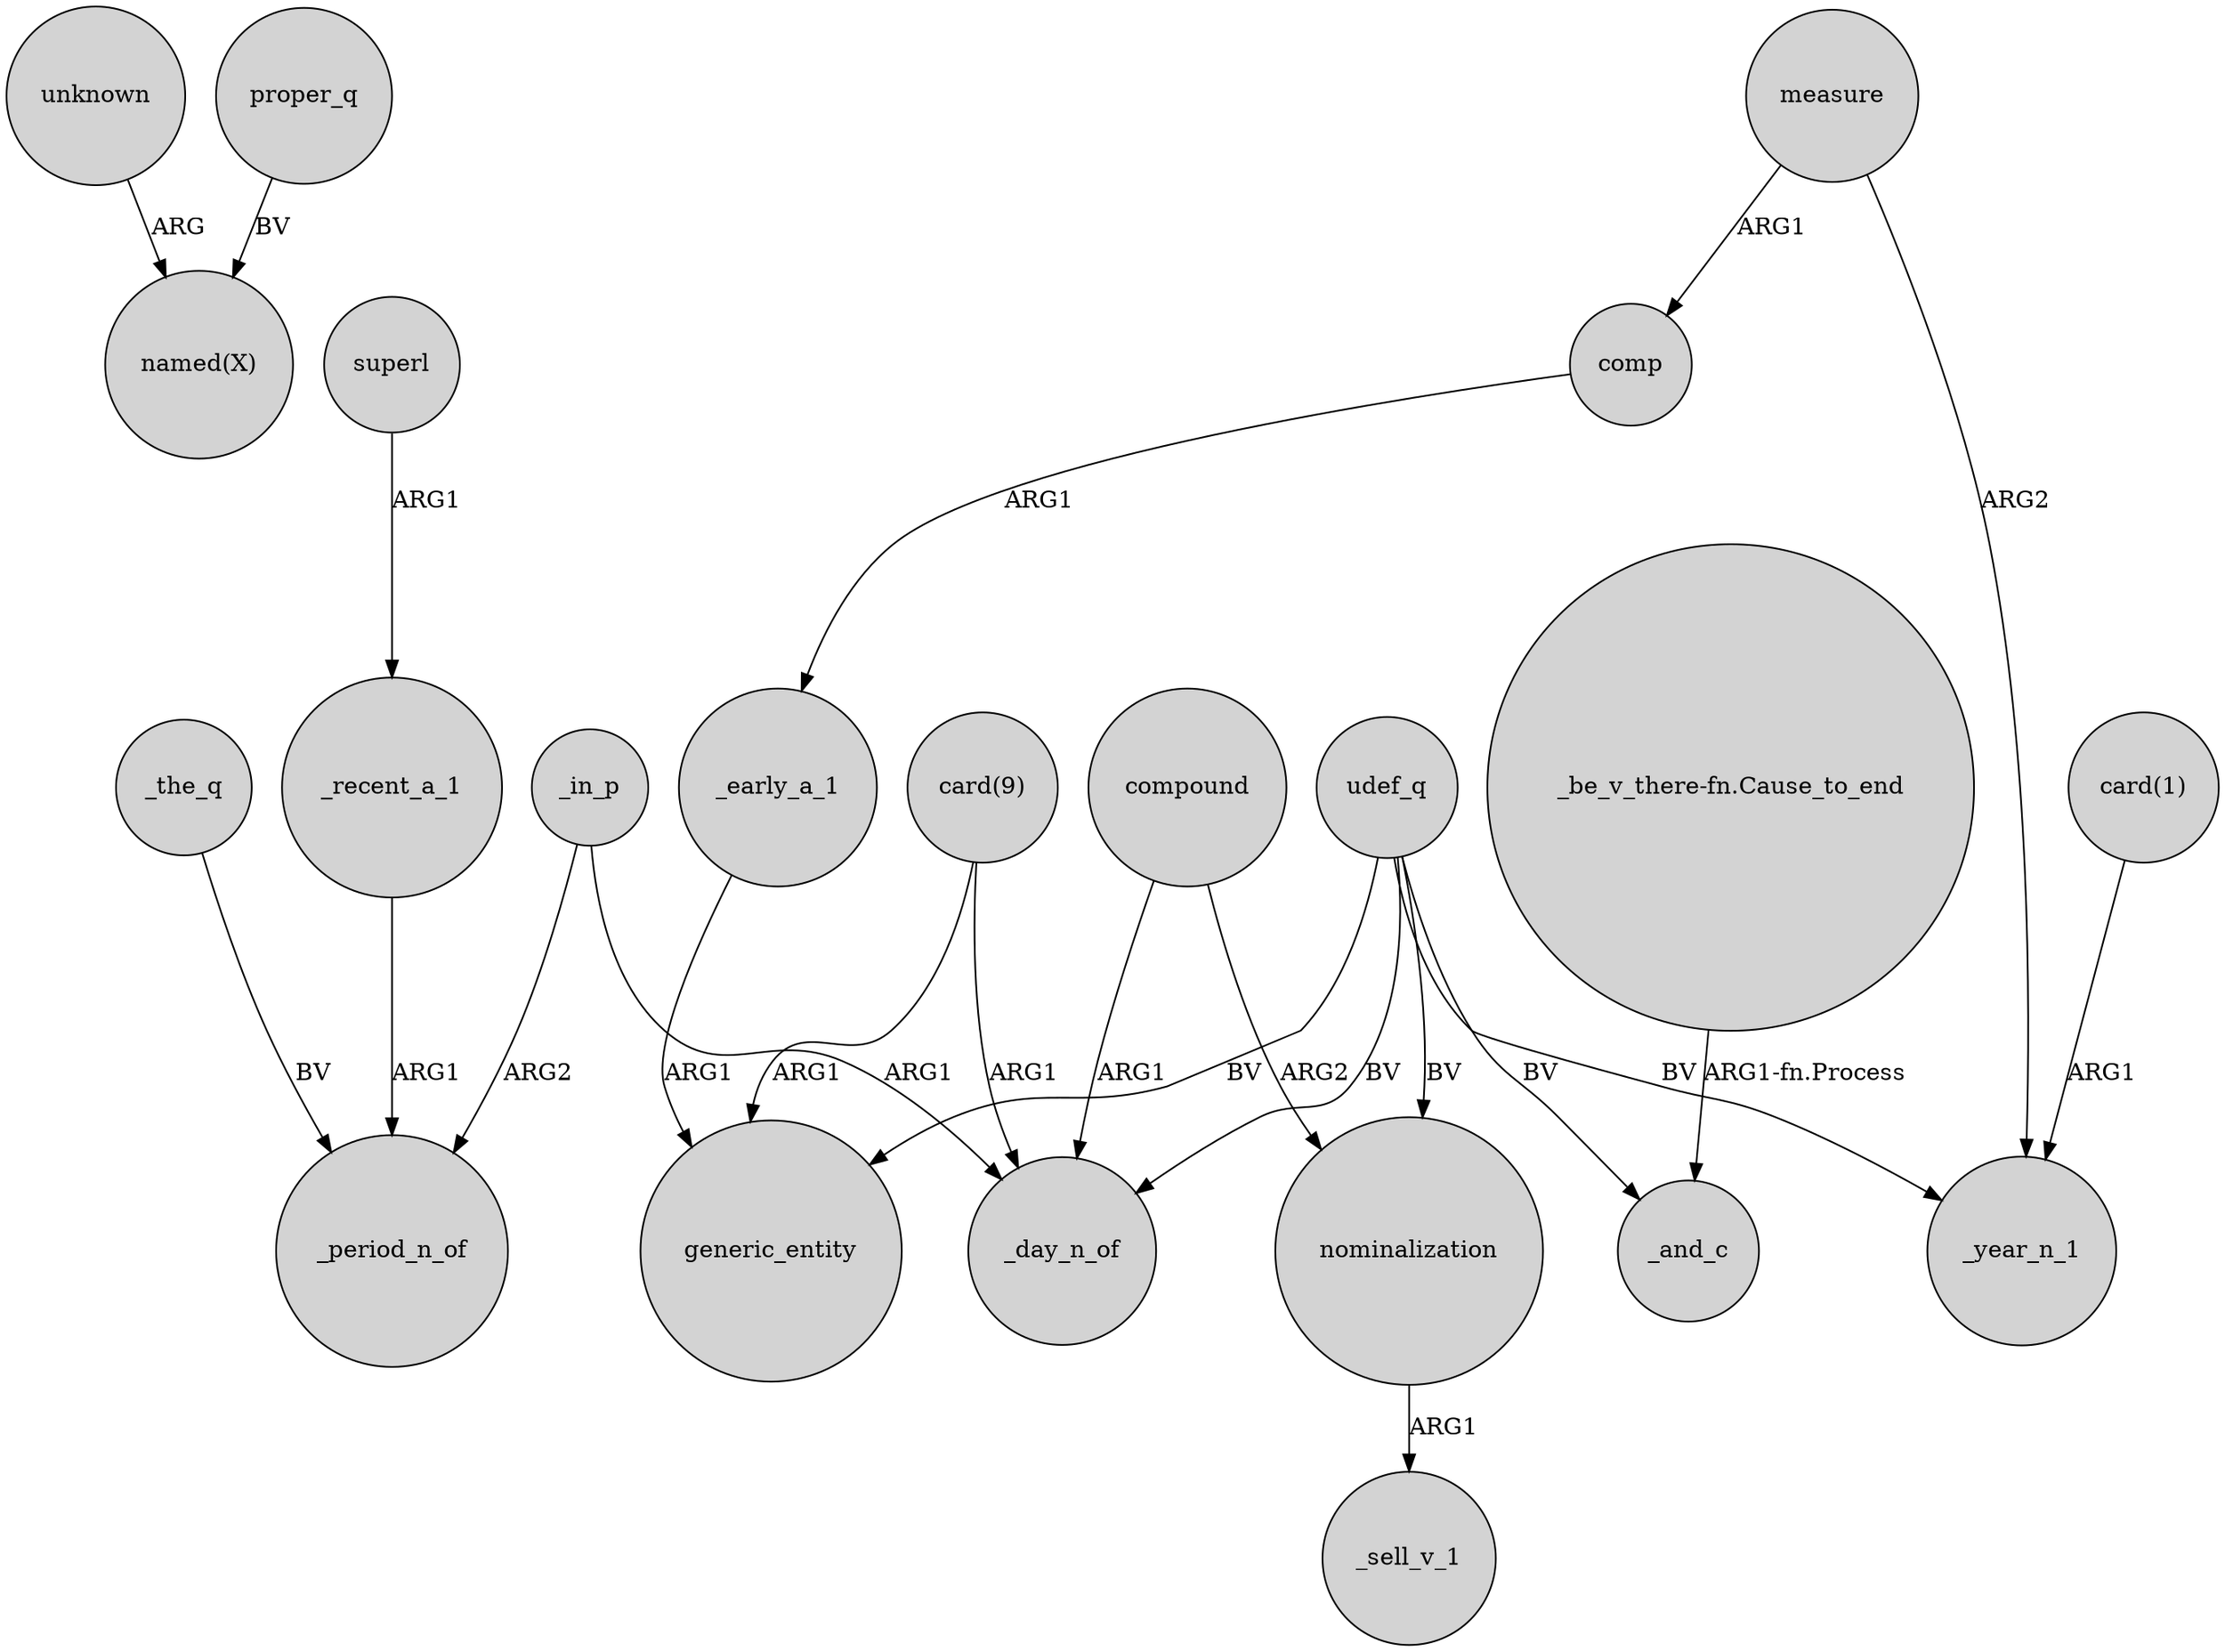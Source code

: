 digraph {
	node [shape=circle style=filled]
	unknown -> "named(X)" [label=ARG]
	"card(9)" -> _day_n_of [label=ARG1]
	"card(1)" -> _year_n_1 [label=ARG1]
	_in_p -> _period_n_of [label=ARG2]
	udef_q -> nominalization [label=BV]
	comp -> _early_a_1 [label=ARG1]
	udef_q -> _and_c [label=BV]
	_recent_a_1 -> _period_n_of [label=ARG1]
	udef_q -> generic_entity [label=BV]
	compound -> nominalization [label=ARG2]
	"_be_v_there-fn.Cause_to_end" -> _and_c [label="ARG1-fn.Process"]
	udef_q -> _day_n_of [label=BV]
	measure -> _year_n_1 [label=ARG2]
	_in_p -> _day_n_of [label=ARG1]
	_early_a_1 -> generic_entity [label=ARG1]
	proper_q -> "named(X)" [label=BV]
	nominalization -> _sell_v_1 [label=ARG1]
	compound -> _day_n_of [label=ARG1]
	measure -> comp [label=ARG1]
	udef_q -> _year_n_1 [label=BV]
	superl -> _recent_a_1 [label=ARG1]
	_the_q -> _period_n_of [label=BV]
	"card(9)" -> generic_entity [label=ARG1]
}
